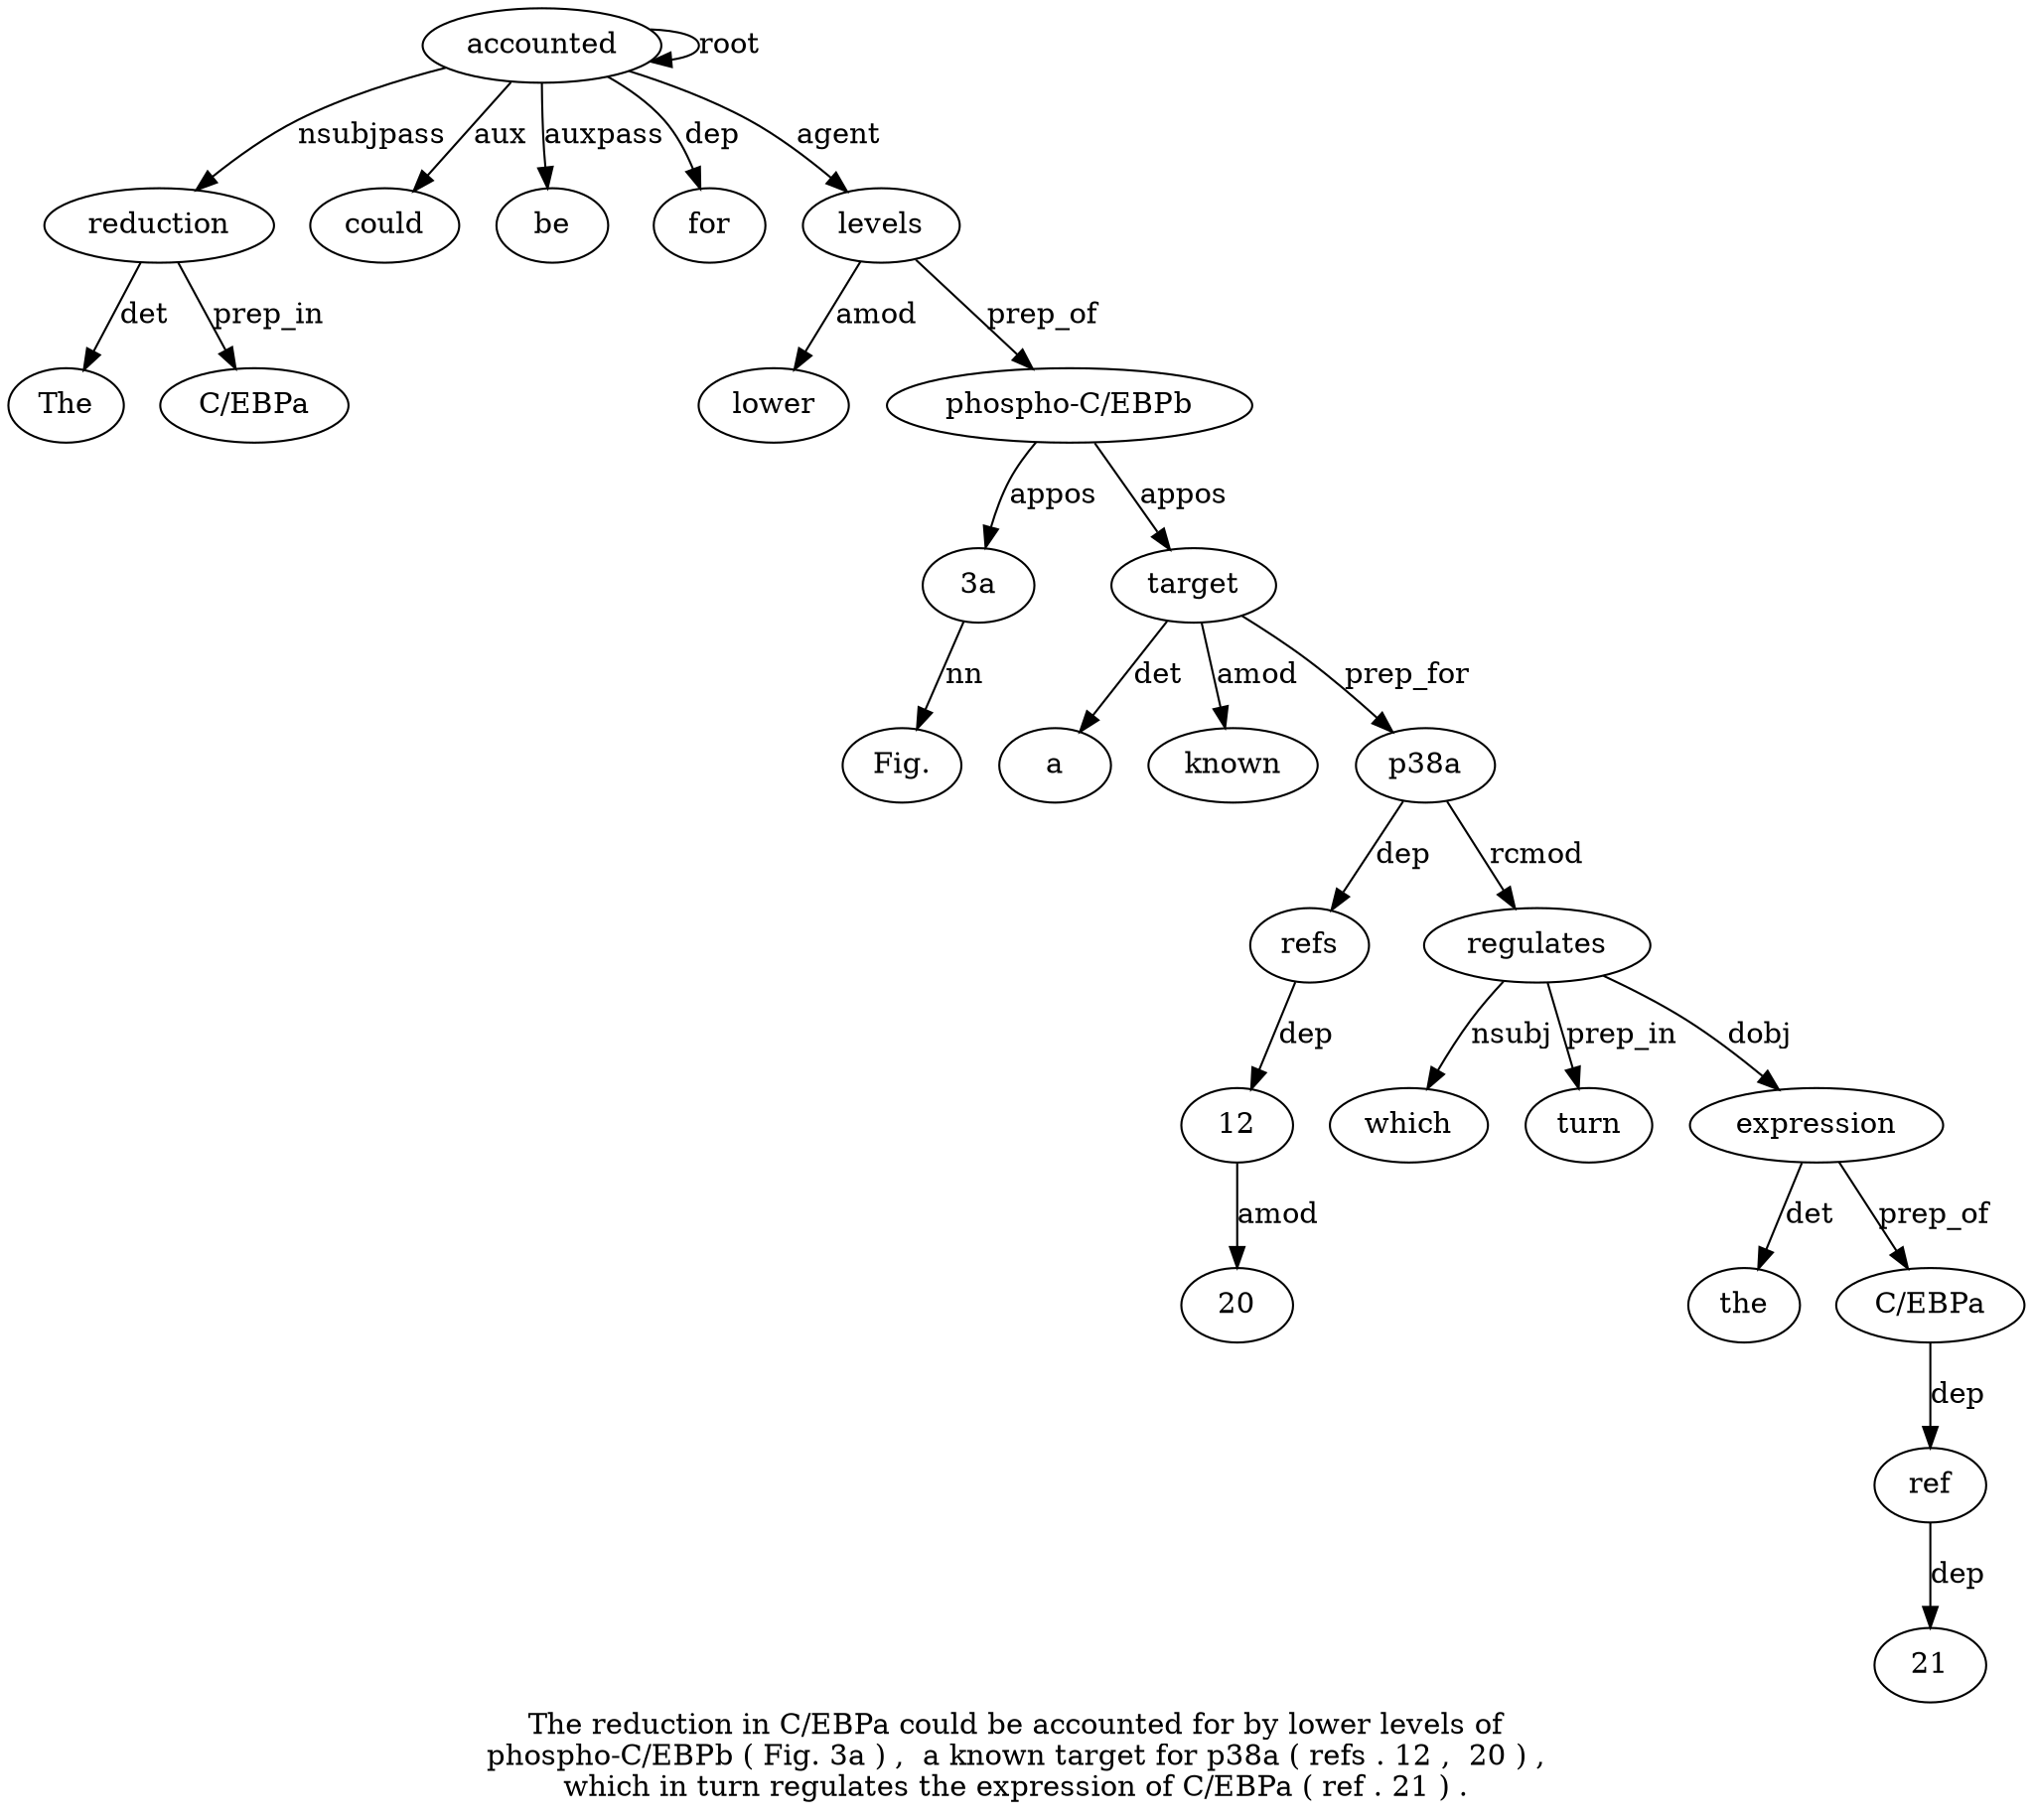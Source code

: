 digraph "The reduction in C/EBPa could be accounted for by lower levels of phospho-C/EBPb ( Fig. 3a ) ,  a known target for p38a ( refs . 12 ,  20 ) ,  which in turn regulates the expression of C/EBPa ( ref . 21 ) ." {
label="The reduction in C/EBPa could be accounted for by lower levels of
phospho-C/EBPb ( Fig. 3a ) ,  a known target for p38a ( refs . 12 ,  20 ) ,
which in turn regulates the expression of C/EBPa ( ref . 21 ) .";
reduction2 [style=filled, fillcolor=white, label=reduction];
The1 [style=filled, fillcolor=white, label=The];
reduction2 -> The1  [label=det];
accounted7 [style=filled, fillcolor=white, label=accounted];
accounted7 -> reduction2  [label=nsubjpass];
"C/EBPa4" [style=filled, fillcolor=white, label="C/EBPa"];
reduction2 -> "C/EBPa4"  [label=prep_in];
could5 [style=filled, fillcolor=white, label=could];
accounted7 -> could5  [label=aux];
be6 [style=filled, fillcolor=white, label=be];
accounted7 -> be6  [label=auxpass];
accounted7 -> accounted7  [label=root];
for8 [style=filled, fillcolor=white, label=for];
accounted7 -> for8  [label=dep];
levels11 [style=filled, fillcolor=white, label=levels];
lower10 [style=filled, fillcolor=white, label=lower];
levels11 -> lower10  [label=amod];
accounted7 -> levels11  [label=agent];
"phospho-C/EBPb13" [style=filled, fillcolor=white, label="phospho-C/EBPb"];
levels11 -> "phospho-C/EBPb13"  [label=prep_of];
"3a16" [style=filled, fillcolor=white, label="3a"];
"Fig.15" [style=filled, fillcolor=white, label="Fig."];
"3a16" -> "Fig.15"  [label=nn];
"phospho-C/EBPb13" -> "3a16"  [label=appos];
target21 [style=filled, fillcolor=white, label=target];
a19 [style=filled, fillcolor=white, label=a];
target21 -> a19  [label=det];
known20 [style=filled, fillcolor=white, label=known];
target21 -> known20  [label=amod];
"phospho-C/EBPb13" -> target21  [label=appos];
p38a2 [style=filled, fillcolor=white, label=p38a];
target21 -> p38a2  [label=prep_for];
refs25 [style=filled, fillcolor=white, label=refs];
p38a2 -> refs25  [label=dep];
1227 [style=filled, fillcolor=white, label=12];
refs25 -> 1227  [label=dep];
2029 [style=filled, fillcolor=white, label=20];
1227 -> 2029  [label=amod];
regulates35 [style=filled, fillcolor=white, label=regulates];
which32 [style=filled, fillcolor=white, label=which];
regulates35 -> which32  [label=nsubj];
turn34 [style=filled, fillcolor=white, label=turn];
regulates35 -> turn34  [label=prep_in];
p38a2 -> regulates35  [label=rcmod];
expression37 [style=filled, fillcolor=white, label=expression];
the36 [style=filled, fillcolor=white, label=the];
expression37 -> the36  [label=det];
regulates35 -> expression37  [label=dobj];
"C/EBPa39" [style=filled, fillcolor=white, label="C/EBPa"];
expression37 -> "C/EBPa39"  [label=prep_of];
ref41 [style=filled, fillcolor=white, label=ref];
"C/EBPa39" -> ref41  [label=dep];
2143 [style=filled, fillcolor=white, label=21];
ref41 -> 2143  [label=dep];
}

